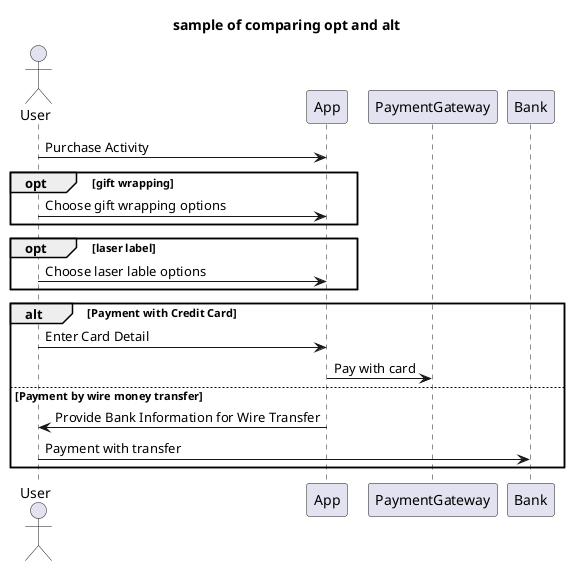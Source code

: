 @startuml

title sample of comparing opt and alt

' Scanerio: for an online shop purchase sequence diagram
' You may use 'opt' to describe how the user can add gift wrapping if she wishes.
' You may use 'alt' to describe two variants of payment: using credit card or wire money transfer.

actor User

User -> App : Purchase Activity

opt gift wrapping
    User -> App : Choose gift wrapping options
end

opt laser label
    User -> App : Choose laser lable options
end

alt Payment with Credit Card
    User -> App : Enter Card Detail
    App -> PaymentGateway : Pay with card
else Payment by wire money transfer
    User <- App : Provide Bank Information for Wire Transfer
    User -> Bank : Payment with transfer
end

@enduml